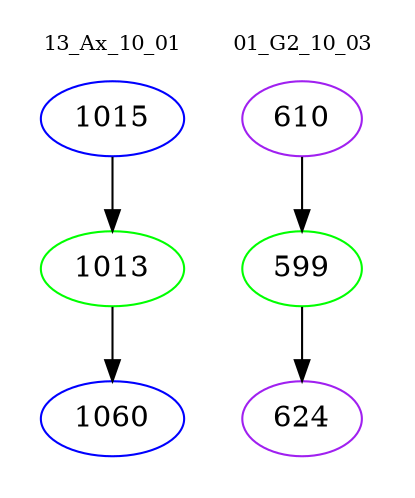digraph{
subgraph cluster_0 {
color = white
label = "13_Ax_10_01";
fontsize=10;
T0_1015 [label="1015", color="blue"]
T0_1015 -> T0_1013 [color="black"]
T0_1013 [label="1013", color="green"]
T0_1013 -> T0_1060 [color="black"]
T0_1060 [label="1060", color="blue"]
}
subgraph cluster_1 {
color = white
label = "01_G2_10_03";
fontsize=10;
T1_610 [label="610", color="purple"]
T1_610 -> T1_599 [color="black"]
T1_599 [label="599", color="green"]
T1_599 -> T1_624 [color="black"]
T1_624 [label="624", color="purple"]
}
}
